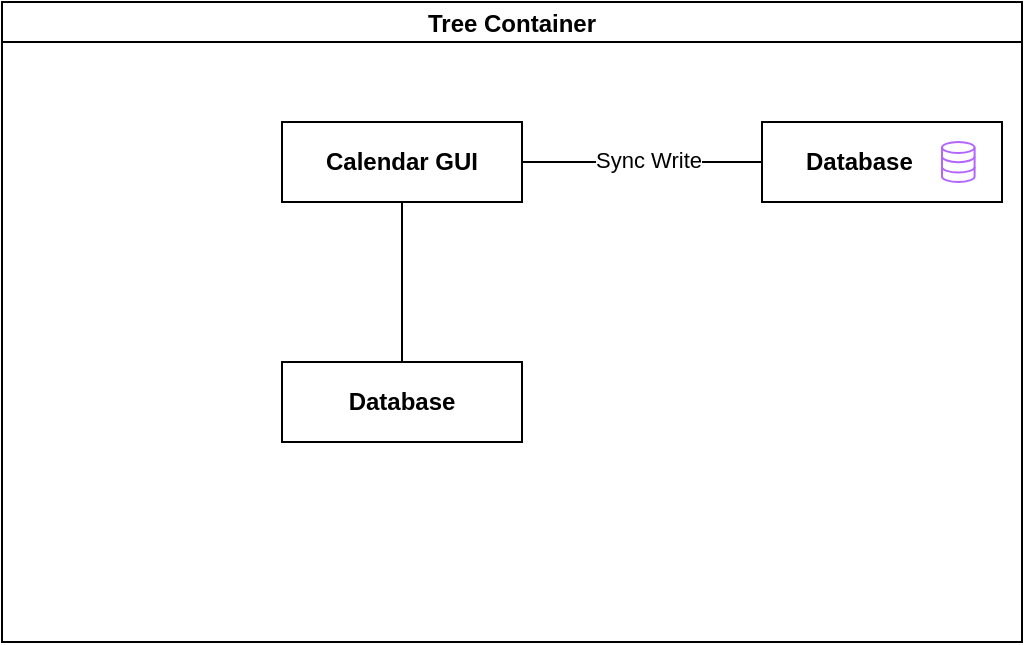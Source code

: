 <mxfile>
    <diagram id="it5kaNcXnMB44jBSjUJd" name="Page-1">
        <mxGraphModel dx="1092" dy="1477" grid="1" gridSize="10" guides="1" tooltips="1" connect="1" arrows="1" fold="1" page="1" pageScale="1" pageWidth="850" pageHeight="1100" math="0" shadow="0">
            <root>
                <mxCell id="0"/>
                <mxCell id="1" parent="0"/>
                <mxCell id="18" value="Tree Container" style="swimlane;startSize=20;horizontal=1;containerType=tree;" vertex="1" parent="1">
                    <mxGeometry x="-190" y="-500" width="510" height="320" as="geometry"/>
                </mxCell>
                <mxCell id="19" value="" style="edgeStyle=elbowEdgeStyle;elbow=vertical;sourcePerimeterSpacing=0;targetPerimeterSpacing=0;startArrow=none;endArrow=none;rounded=0;curved=0;" edge="1" parent="18" source="20" target="21">
                    <mxGeometry relative="1" as="geometry"/>
                </mxCell>
                <mxCell id="26" style="edgeStyle=elbowEdgeStyle;html=1;startArrow=none;endArrow=none;exitX=1;exitY=0.5;exitDx=0;exitDy=0;entryX=0;entryY=0.5;entryDx=0;entryDy=0;elbow=vertical;" edge="1" parent="18" source="20" target="25">
                    <mxGeometry relative="1" as="geometry"/>
                </mxCell>
                <mxCell id="28" value="Sync Write" style="edgeLabel;html=1;align=center;verticalAlign=middle;resizable=0;points=[];" vertex="1" connectable="0" parent="26">
                    <mxGeometry x="-0.212" y="1" relative="1" as="geometry">
                        <mxPoint x="15" as="offset"/>
                    </mxGeometry>
                </mxCell>
                <mxCell id="20" value="&lt;b&gt;Calendar GUI&lt;/b&gt;" style="whiteSpace=wrap;html=1;treeFolding=1;treeMoving=1;newEdgeStyle={&quot;edgeStyle&quot;:&quot;elbowEdgeStyle&quot;,&quot;startArrow&quot;:&quot;none&quot;,&quot;endArrow&quot;:&quot;none&quot;};" vertex="1" parent="18">
                    <mxGeometry x="140" y="60" width="120" height="40" as="geometry"/>
                </mxCell>
                <mxCell id="21" value="&lt;b&gt;Database&lt;/b&gt;" style="whiteSpace=wrap;html=1;treeFolding=1;treeMoving=1;newEdgeStyle={&quot;edgeStyle&quot;:&quot;elbowEdgeStyle&quot;,&quot;startArrow&quot;:&quot;none&quot;,&quot;endArrow&quot;:&quot;none&quot;};" vertex="1" parent="18">
                    <mxGeometry x="140" y="180" width="120" height="40" as="geometry"/>
                </mxCell>
                <mxCell id="27" value="" style="group" vertex="1" connectable="0" parent="18">
                    <mxGeometry x="380" y="60" width="120" height="40" as="geometry"/>
                </mxCell>
                <mxCell id="25" value="&lt;b&gt;&amp;nbsp; &amp;nbsp; &amp;nbsp; Database&lt;/b&gt;" style="whiteSpace=wrap;html=1;treeFolding=1;treeMoving=1;newEdgeStyle={&quot;edgeStyle&quot;:&quot;elbowEdgeStyle&quot;,&quot;startArrow&quot;:&quot;none&quot;,&quot;endArrow&quot;:&quot;none&quot;};align=left;" vertex="1" parent="27">
                    <mxGeometry width="120" height="40" as="geometry"/>
                </mxCell>
                <mxCell id="22" value="" style="html=1;verticalLabelPosition=bottom;align=center;labelBackgroundColor=#ffffff;verticalAlign=top;strokeWidth=1;strokeColor=#B266FF;shadow=0;dashed=0;shape=mxgraph.ios7.icons.data;" vertex="1" parent="27">
                    <mxGeometry x="90" y="9.99" width="16.3" height="20.01" as="geometry"/>
                </mxCell>
            </root>
        </mxGraphModel>
    </diagram>
</mxfile>